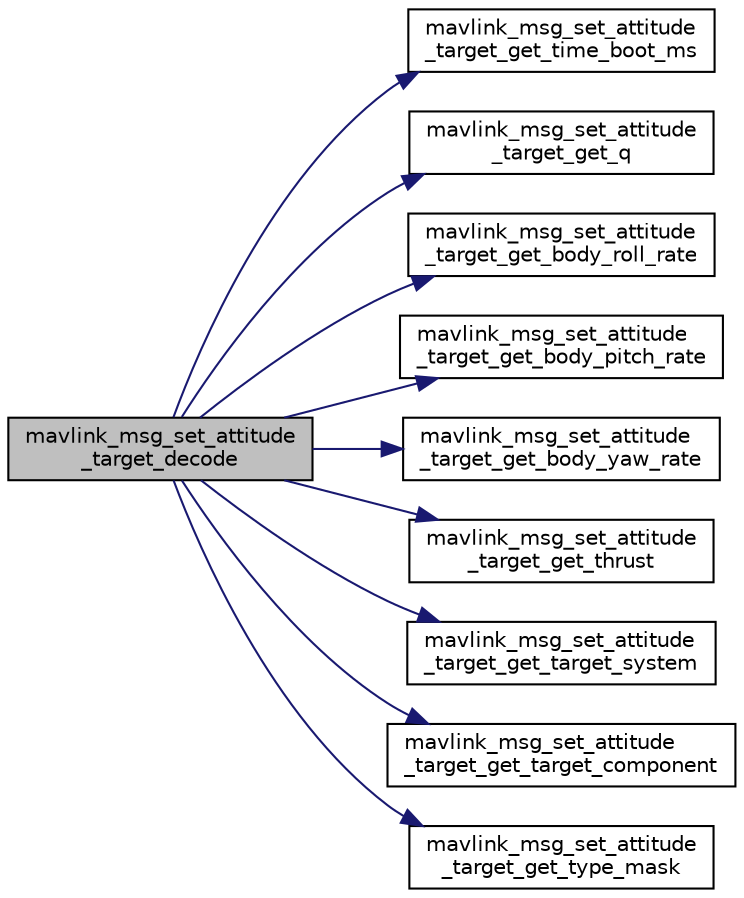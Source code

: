 digraph "mavlink_msg_set_attitude_target_decode"
{
 // INTERACTIVE_SVG=YES
  edge [fontname="Helvetica",fontsize="10",labelfontname="Helvetica",labelfontsize="10"];
  node [fontname="Helvetica",fontsize="10",shape=record];
  rankdir="LR";
  Node1 [label="mavlink_msg_set_attitude\l_target_decode",height=0.2,width=0.4,color="black", fillcolor="grey75", style="filled" fontcolor="black"];
  Node1 -> Node2 [color="midnightblue",fontsize="10",style="solid",fontname="Helvetica"];
  Node2 [label="mavlink_msg_set_attitude\l_target_get_time_boot_ms",height=0.2,width=0.4,color="black", fillcolor="white", style="filled",URL="$mavlink__msg__set__attitude__target_8h.html#a609b46378b5764acfcc30e8cd3c5d504",tooltip="Send a set_attitude_target message. "];
  Node1 -> Node3 [color="midnightblue",fontsize="10",style="solid",fontname="Helvetica"];
  Node3 [label="mavlink_msg_set_attitude\l_target_get_q",height=0.2,width=0.4,color="black", fillcolor="white", style="filled",URL="$mavlink__msg__set__attitude__target_8h.html#a4e4f5cd0d4d6aed55702ab4d1b2bd0a0",tooltip="Get field q from set_attitude_target message. "];
  Node1 -> Node4 [color="midnightblue",fontsize="10",style="solid",fontname="Helvetica"];
  Node4 [label="mavlink_msg_set_attitude\l_target_get_body_roll_rate",height=0.2,width=0.4,color="black", fillcolor="white", style="filled",URL="$mavlink__msg__set__attitude__target_8h.html#a153d9f99ff02194f285c1dd804ddd0dd",tooltip="Get field body_roll_rate from set_attitude_target message. "];
  Node1 -> Node5 [color="midnightblue",fontsize="10",style="solid",fontname="Helvetica"];
  Node5 [label="mavlink_msg_set_attitude\l_target_get_body_pitch_rate",height=0.2,width=0.4,color="black", fillcolor="white", style="filled",URL="$mavlink__msg__set__attitude__target_8h.html#a4622e94215c863db65adc3fc27809fab",tooltip="Get field body_pitch_rate from set_attitude_target message. "];
  Node1 -> Node6 [color="midnightblue",fontsize="10",style="solid",fontname="Helvetica"];
  Node6 [label="mavlink_msg_set_attitude\l_target_get_body_yaw_rate",height=0.2,width=0.4,color="black", fillcolor="white", style="filled",URL="$mavlink__msg__set__attitude__target_8h.html#abd094e6f13368b7cc91ceb6ecc194289",tooltip="Get field body_yaw_rate from set_attitude_target message. "];
  Node1 -> Node7 [color="midnightblue",fontsize="10",style="solid",fontname="Helvetica"];
  Node7 [label="mavlink_msg_set_attitude\l_target_get_thrust",height=0.2,width=0.4,color="black", fillcolor="white", style="filled",URL="$mavlink__msg__set__attitude__target_8h.html#a561a584ef008c8a359b6b55f3f99e0b1",tooltip="Get field thrust from set_attitude_target message. "];
  Node1 -> Node8 [color="midnightblue",fontsize="10",style="solid",fontname="Helvetica"];
  Node8 [label="mavlink_msg_set_attitude\l_target_get_target_system",height=0.2,width=0.4,color="black", fillcolor="white", style="filled",URL="$mavlink__msg__set__attitude__target_8h.html#a4526670adfbdac1846ab084e5d2e3b52",tooltip="Get field target_system from set_attitude_target message. "];
  Node1 -> Node9 [color="midnightblue",fontsize="10",style="solid",fontname="Helvetica"];
  Node9 [label="mavlink_msg_set_attitude\l_target_get_target_component",height=0.2,width=0.4,color="black", fillcolor="white", style="filled",URL="$mavlink__msg__set__attitude__target_8h.html#ae2f610158f9547edb6b301b29f7fa3df",tooltip="Get field target_component from set_attitude_target message. "];
  Node1 -> Node10 [color="midnightblue",fontsize="10",style="solid",fontname="Helvetica"];
  Node10 [label="mavlink_msg_set_attitude\l_target_get_type_mask",height=0.2,width=0.4,color="black", fillcolor="white", style="filled",URL="$mavlink__msg__set__attitude__target_8h.html#afd2de997f70c3f901fd6fc640023572b",tooltip="Get field type_mask from set_attitude_target message. "];
}
